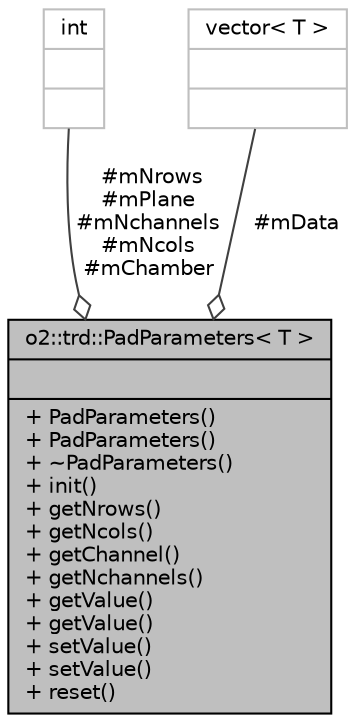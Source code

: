 digraph "o2::trd::PadParameters&lt; T &gt;"
{
 // INTERACTIVE_SVG=YES
  bgcolor="transparent";
  edge [fontname="Helvetica",fontsize="10",labelfontname="Helvetica",labelfontsize="10"];
  node [fontname="Helvetica",fontsize="10",shape=record];
  Node1 [label="{o2::trd::PadParameters\< T \>\n||+ PadParameters()\l+ PadParameters()\l+ ~PadParameters()\l+ init()\l+ getNrows()\l+ getNcols()\l+ getChannel()\l+ getNchannels()\l+ getValue()\l+ getValue()\l+ setValue()\l+ setValue()\l+ reset()\l}",height=0.2,width=0.4,color="black", fillcolor="grey75", style="filled", fontcolor="black"];
  Node2 -> Node1 [color="grey25",fontsize="10",style="solid",label=" #mNrows\n#mPlane\n#mNchannels\n#mNcols\n#mChamber" ,arrowhead="odiamond",fontname="Helvetica"];
  Node2 [label="{int\n||}",height=0.2,width=0.4,color="grey75"];
  Node3 -> Node1 [color="grey25",fontsize="10",style="solid",label=" #mData" ,arrowhead="odiamond",fontname="Helvetica"];
  Node3 [label="{vector\< T \>\n||}",height=0.2,width=0.4,color="grey75"];
}
